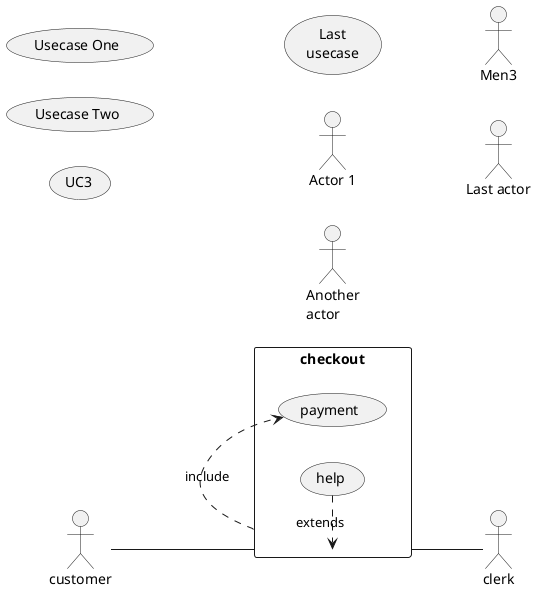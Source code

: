 @startuml Usecase
(Usecase One)
(Usecase Two) as (UC2)
usecase UC3
usecase (Last\nusecase) as UC4

:Actor 1:
:Another\nactor: as Men2
actor Men3
actor :Last actor: as Men4

left to right direction
skinparam packageStyle rect
actor customer
actor clerk
rectangle checkout {
    customer -- (checkout)
    (checkout) .> (payment) : include
    (help) .> (checkout) : extends
    (checkout) -- clerk
}
@enduml